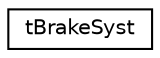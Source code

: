digraph "Graphical Class Hierarchy"
{
  edge [fontname="Helvetica",fontsize="10",labelfontname="Helvetica",labelfontsize="10"];
  node [fontname="Helvetica",fontsize="10",shape=record];
  rankdir="LR";
  Node1 [label="tBrakeSyst",height=0.2,width=0.4,color="black", fillcolor="white", style="filled",URL="$structt_brake_syst.html"];
}
